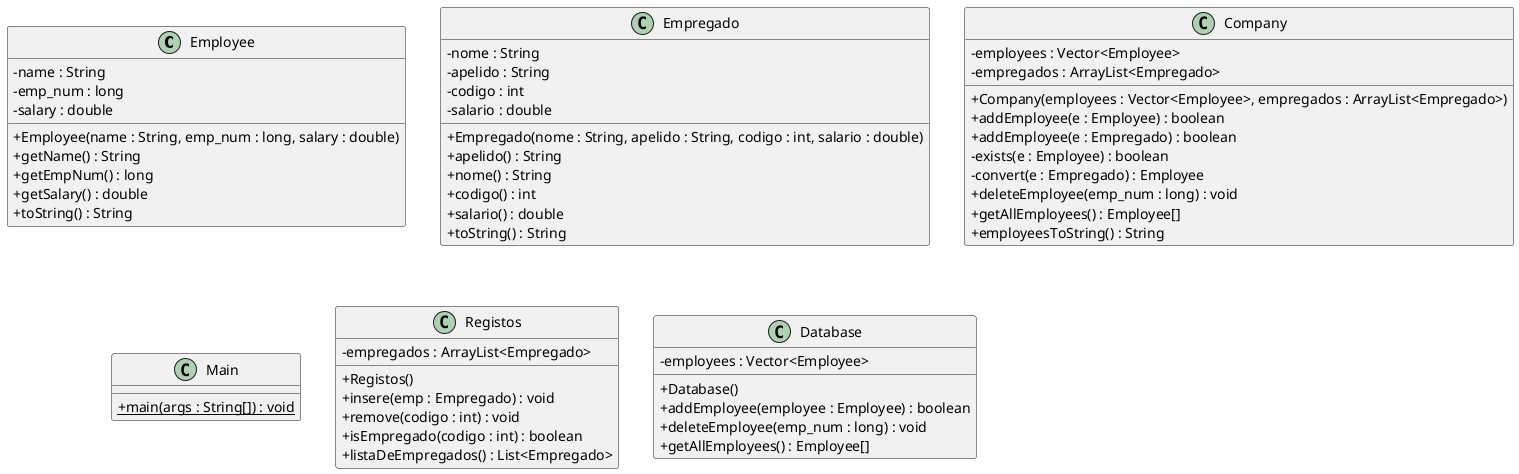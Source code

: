 @startuml
skinparam classAttributeIconSize 0
class Employee{
- name : String
- emp_num : long
- salary : double
+ Employee(name : String, emp_num : long, salary : double)
+ getName() : String
+ getEmpNum() : long
+ getSalary() : double
+ toString() : String
}
class Empregado{
- nome : String
- apelido : String
- codigo : int
- salario : double
+ Empregado(nome : String, apelido : String, codigo : int, salario : double)
+ apelido() : String
+ nome() : String
+ codigo() : int
+ salario() : double
+ toString() : String
}
class Company{
- employees : Vector<Employee>
- empregados : ArrayList<Empregado>
+ Company(employees : Vector<Employee>, empregados : ArrayList<Empregado>)
+ addEmployee(e : Employee) : boolean
+ addEmployee(e : Empregado) : boolean
- exists(e : Employee) : boolean
- convert(e : Empregado) : Employee
+ deleteEmployee(emp_num : long) : void
+ getAllEmployees() : Employee[]
+ employeesToString() : String
}
class Main{
+ {static} main(args : String[]) : void
}
class Registos{
- empregados : ArrayList<Empregado>
+ Registos()
+ insere(emp : Empregado) : void
+ remove(codigo : int) : void
+ isEmpregado(codigo : int) : boolean
+ listaDeEmpregados() : List<Empregado>
}
class Database{
- employees : Vector<Employee>
+ Database()
+ addEmployee(employee : Employee) : boolean
+ deleteEmployee(emp_num : long) : void
+ getAllEmployees() : Employee[]
}
@enduml
